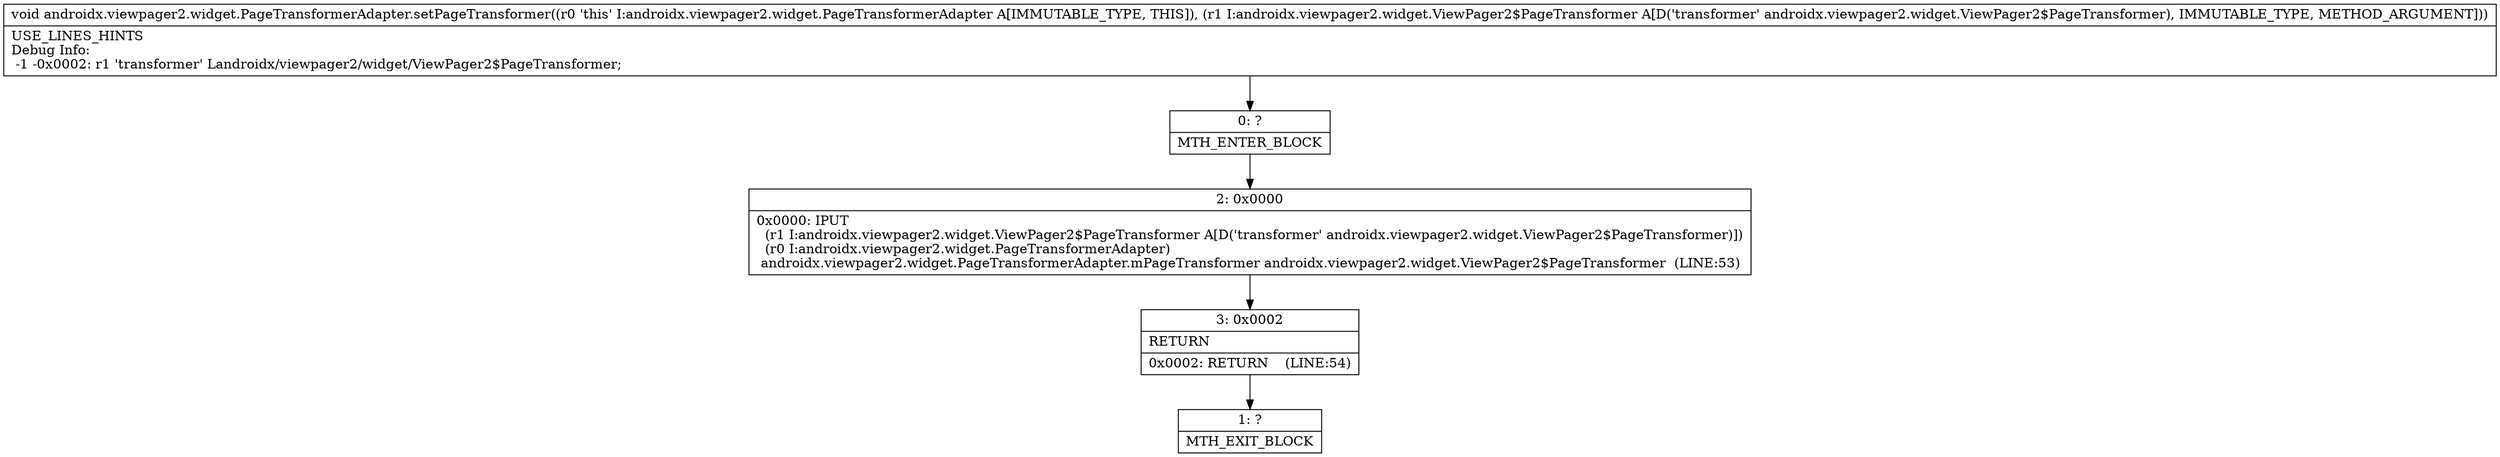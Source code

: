 digraph "CFG forandroidx.viewpager2.widget.PageTransformerAdapter.setPageTransformer(Landroidx\/viewpager2\/widget\/ViewPager2$PageTransformer;)V" {
Node_0 [shape=record,label="{0\:\ ?|MTH_ENTER_BLOCK\l}"];
Node_2 [shape=record,label="{2\:\ 0x0000|0x0000: IPUT  \l  (r1 I:androidx.viewpager2.widget.ViewPager2$PageTransformer A[D('transformer' androidx.viewpager2.widget.ViewPager2$PageTransformer)])\l  (r0 I:androidx.viewpager2.widget.PageTransformerAdapter)\l androidx.viewpager2.widget.PageTransformerAdapter.mPageTransformer androidx.viewpager2.widget.ViewPager2$PageTransformer  (LINE:53)\l}"];
Node_3 [shape=record,label="{3\:\ 0x0002|RETURN\l|0x0002: RETURN    (LINE:54)\l}"];
Node_1 [shape=record,label="{1\:\ ?|MTH_EXIT_BLOCK\l}"];
MethodNode[shape=record,label="{void androidx.viewpager2.widget.PageTransformerAdapter.setPageTransformer((r0 'this' I:androidx.viewpager2.widget.PageTransformerAdapter A[IMMUTABLE_TYPE, THIS]), (r1 I:androidx.viewpager2.widget.ViewPager2$PageTransformer A[D('transformer' androidx.viewpager2.widget.ViewPager2$PageTransformer), IMMUTABLE_TYPE, METHOD_ARGUMENT]))  | USE_LINES_HINTS\lDebug Info:\l  \-1 \-0x0002: r1 'transformer' Landroidx\/viewpager2\/widget\/ViewPager2$PageTransformer;\l}"];
MethodNode -> Node_0;Node_0 -> Node_2;
Node_2 -> Node_3;
Node_3 -> Node_1;
}

